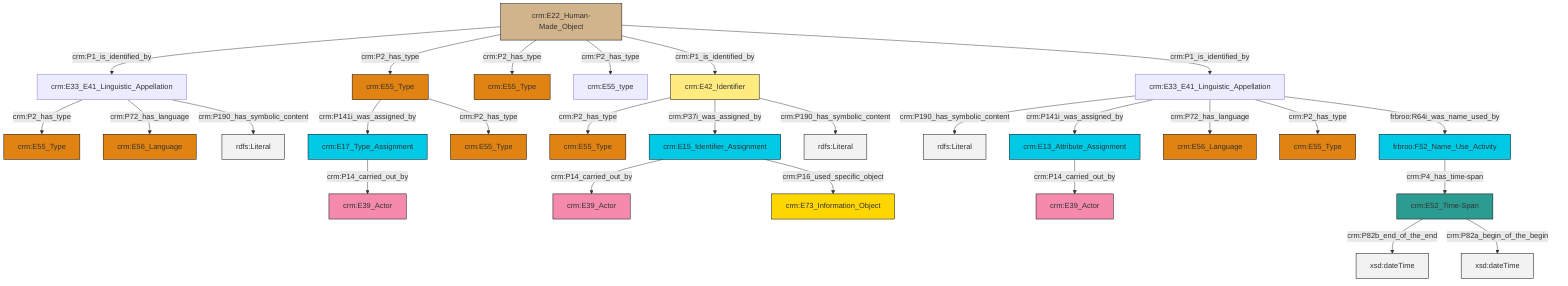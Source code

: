 graph TD
classDef Literal fill:#f2f2f2,stroke:#000000;
classDef CRM_Entity fill:#FFFFFF,stroke:#000000;
classDef Temporal_Entity fill:#00C9E6, stroke:#000000;
classDef Type fill:#E18312, stroke:#000000;
classDef Time-Span fill:#2C9C91, stroke:#000000;
classDef Appellation fill:#FFEB7F, stroke:#000000;
classDef Place fill:#008836, stroke:#000000;
classDef Persistent_Item fill:#B266B2, stroke:#000000;
classDef Conceptual_Object fill:#FFD700, stroke:#000000;
classDef Physical_Thing fill:#D2B48C, stroke:#000000;
classDef Actor fill:#f58aad, stroke:#000000;
classDef PC_Classes fill:#4ce600, stroke:#000000;
classDef Multi fill:#cccccc,stroke:#000000;

6["crm:E22_Human-Made_Object"]:::Physical_Thing -->|crm:P1_is_identified_by| 7["crm:E33_E41_Linguistic_Appellation"]:::Default
8["crm:E33_E41_Linguistic_Appellation"]:::Default -->|crm:P190_has_symbolic_content| 9[rdfs:Literal]:::Literal
7["crm:E33_E41_Linguistic_Appellation"]:::Default -->|crm:P2_has_type| 10["crm:E55_Type"]:::Type
11["crm:E13_Attribute_Assignment"]:::Temporal_Entity -->|crm:P14_carried_out_by| 12["crm:E39_Actor"]:::Actor
2["crm:E42_Identifier"]:::Appellation -->|crm:P2_has_type| 15["crm:E55_Type"]:::Type
8["crm:E33_E41_Linguistic_Appellation"]:::Default -->|crm:P141i_was_assigned_by| 11["crm:E13_Attribute_Assignment"]:::Temporal_Entity
8["crm:E33_E41_Linguistic_Appellation"]:::Default -->|crm:P72_has_language| 18["crm:E56_Language"]:::Type
2["crm:E42_Identifier"]:::Appellation -->|crm:P37i_was_assigned_by| 19["crm:E15_Identifier_Assignment"]:::Temporal_Entity
2["crm:E42_Identifier"]:::Appellation -->|crm:P190_has_symbolic_content| 21[rdfs:Literal]:::Literal
6["crm:E22_Human-Made_Object"]:::Physical_Thing -->|crm:P2_has_type| 13["crm:E55_Type"]:::Type
7["crm:E33_E41_Linguistic_Appellation"]:::Default -->|crm:P72_has_language| 25["crm:E56_Language"]:::Type
8["crm:E33_E41_Linguistic_Appellation"]:::Default -->|crm:P2_has_type| 26["crm:E55_Type"]:::Type
0["crm:E52_Time-Span"]:::Time-Span -->|crm:P82b_end_of_the_end| 34[xsd:dateTime]:::Literal
19["crm:E15_Identifier_Assignment"]:::Temporal_Entity -->|crm:P14_carried_out_by| 29["crm:E39_Actor"]:::Actor
6["crm:E22_Human-Made_Object"]:::Physical_Thing -->|crm:P2_has_type| 4["crm:E55_Type"]:::Type
19["crm:E15_Identifier_Assignment"]:::Temporal_Entity -->|crm:P16_used_specific_object| 16["crm:E73_Information_Object"]:::Conceptual_Object
7["crm:E33_E41_Linguistic_Appellation"]:::Default -->|crm:P190_has_symbolic_content| 46[rdfs:Literal]:::Literal
13["crm:E55_Type"]:::Type -->|crm:P141i_was_assigned_by| 43["crm:E17_Type_Assignment"]:::Temporal_Entity
0["crm:E52_Time-Span"]:::Time-Span -->|crm:P82a_begin_of_the_begin| 48[xsd:dateTime]:::Literal
43["crm:E17_Type_Assignment"]:::Temporal_Entity -->|crm:P14_carried_out_by| 32["crm:E39_Actor"]:::Actor
6["crm:E22_Human-Made_Object"]:::Physical_Thing -->|crm:P2_has_type| 22["crm:E55_type"]:::Default
6["crm:E22_Human-Made_Object"]:::Physical_Thing -->|crm:P1_is_identified_by| 2["crm:E42_Identifier"]:::Appellation
6["crm:E22_Human-Made_Object"]:::Physical_Thing -->|crm:P1_is_identified_by| 8["crm:E33_E41_Linguistic_Appellation"]:::Default
41["frbroo:F52_Name_Use_Activity"]:::Temporal_Entity -->|crm:P4_has_time-span| 0["crm:E52_Time-Span"]:::Time-Span
13["crm:E55_Type"]:::Type -->|crm:P2_has_type| 37["crm:E55_Type"]:::Type
8["crm:E33_E41_Linguistic_Appellation"]:::Default -->|frbroo:R64i_was_name_used_by| 41["frbroo:F52_Name_Use_Activity"]:::Temporal_Entity